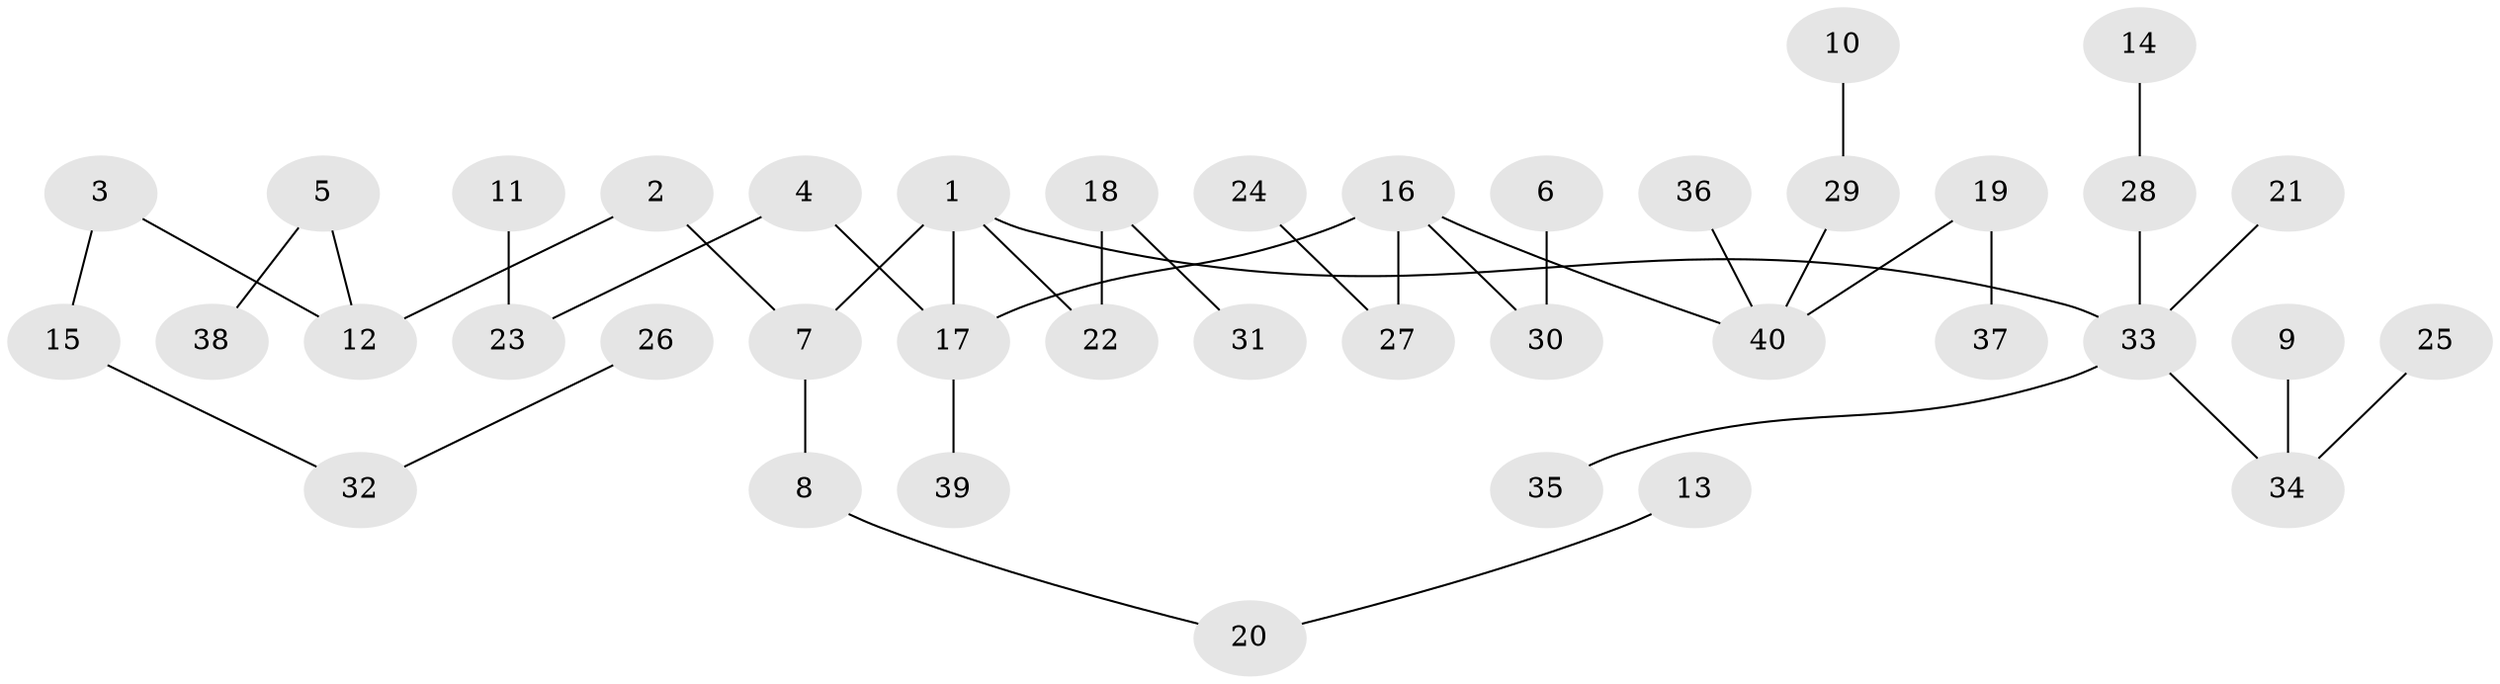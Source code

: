 // original degree distribution, {6: 0.015267175572519083, 3: 0.1297709923664122, 5: 0.03816793893129771, 7: 0.007633587786259542, 4: 0.06870229007633588, 2: 0.24427480916030533, 1: 0.4961832061068702}
// Generated by graph-tools (version 1.1) at 2025/37/03/04/25 23:37:27]
// undirected, 40 vertices, 39 edges
graph export_dot {
  node [color=gray90,style=filled];
  1;
  2;
  3;
  4;
  5;
  6;
  7;
  8;
  9;
  10;
  11;
  12;
  13;
  14;
  15;
  16;
  17;
  18;
  19;
  20;
  21;
  22;
  23;
  24;
  25;
  26;
  27;
  28;
  29;
  30;
  31;
  32;
  33;
  34;
  35;
  36;
  37;
  38;
  39;
  40;
  1 -- 7 [weight=1.0];
  1 -- 17 [weight=1.0];
  1 -- 22 [weight=1.0];
  1 -- 33 [weight=1.0];
  2 -- 7 [weight=1.0];
  2 -- 12 [weight=1.0];
  3 -- 12 [weight=1.0];
  3 -- 15 [weight=1.0];
  4 -- 17 [weight=1.0];
  4 -- 23 [weight=1.0];
  5 -- 12 [weight=1.0];
  5 -- 38 [weight=1.0];
  6 -- 30 [weight=1.0];
  7 -- 8 [weight=1.0];
  8 -- 20 [weight=1.0];
  9 -- 34 [weight=1.0];
  10 -- 29 [weight=1.0];
  11 -- 23 [weight=1.0];
  13 -- 20 [weight=1.0];
  14 -- 28 [weight=1.0];
  15 -- 32 [weight=1.0];
  16 -- 17 [weight=1.0];
  16 -- 27 [weight=1.0];
  16 -- 30 [weight=1.0];
  16 -- 40 [weight=1.0];
  17 -- 39 [weight=1.0];
  18 -- 22 [weight=1.0];
  18 -- 31 [weight=1.0];
  19 -- 37 [weight=1.0];
  19 -- 40 [weight=1.0];
  21 -- 33 [weight=1.0];
  24 -- 27 [weight=1.0];
  25 -- 34 [weight=1.0];
  26 -- 32 [weight=1.0];
  28 -- 33 [weight=1.0];
  29 -- 40 [weight=1.0];
  33 -- 34 [weight=1.0];
  33 -- 35 [weight=1.0];
  36 -- 40 [weight=1.0];
}
